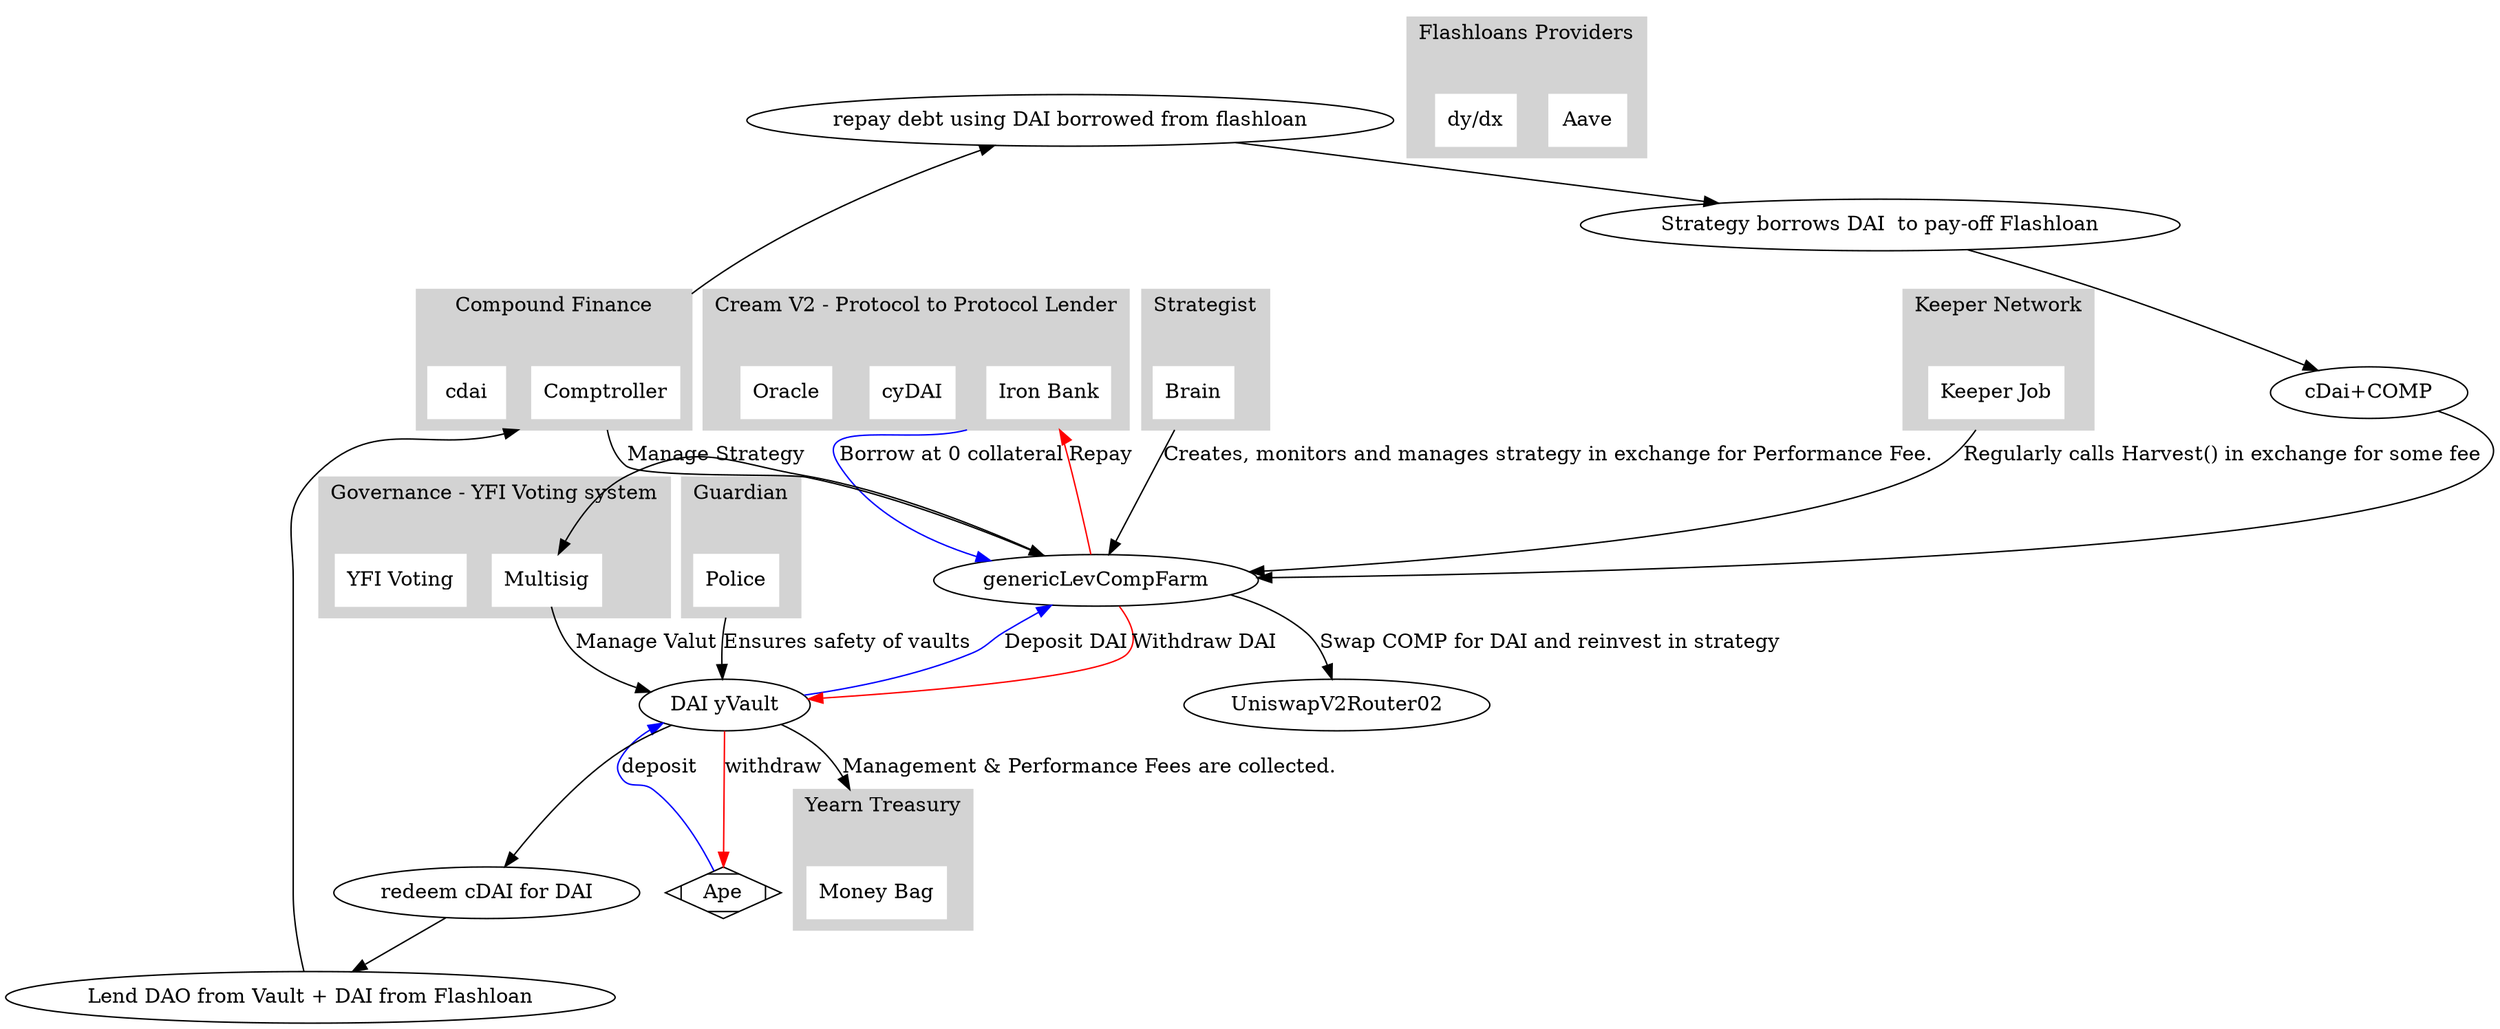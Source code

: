 digraph G {

  subgraph cluster_cream {
    style=filled;
    color=lightgrey;
    node [style=filled,color=white,shape=box];
    "Iron Bank";
    "cyDAI";
    "Oracle";
    label = "Cream V2 - Protocol to Protocol Lender";
  }

  subgraph cluster_governance{
    style=filled;
    color=lightgrey;
    node [style=filled,color=white,shape=box];
    "Multisig";
    "YFI Voting";
    label = "Governance - YFI Voting system";
  }

  subgraph cluster_flashloan_provider{
    style=filled;
    color=lightgrey;
    node [style=filled,color=white,shape=box];
    "Aave";
    "dy/dx";
    label = "Flashloans Providers";
  }

  subgraph cluster_compound{
    style=filled;
    color=lightgrey;
    node [style=filled,color=white,shape=box];
    "Comptroller";
    "cdai";
    label = "Compound Finance";
  }

  subgraph cluster_strategist{
    style=filled;
    color=lightgrey;
    node [style=filled,color=white,shape=box];
    "Brain"
    label = "Strategist";
  }

  subgraph cluster_keeper{
    style=filled;
    color=lightgrey;
    node [style=filled,color=white,shape=box];
    "Keeper Job"
    label = "Keeper Network";
  }

  subgraph cluster_treasury{
    style=filled;
    color=lightgrey;
    node [style=filled,color=white,shape=box];
    "Money Bag"
    label = "Yearn Treasury";
  }

  subgraph cluster_guardian{
    style=filled;
    color=lightgrey;
    node [style=filled,color=white,shape=box];
    "Police"
    label = "Guardian";
  }

  Ape -> "DAI yVault"  [color=blue] [label="deposit"];
  "DAI yVault" -> Ape  [color=red] [label="withdraw"];
  "DAI yVault" -> "genericLevCompFarm" [color=blue] [label="Deposit DAI"]
  "genericLevCompFarm" -> "DAI yVault" [color=red] [label="Withdraw DAI"]
  "Iron Bank" -> "genericLevCompFarm" [color=blue] [label="Borrow at 0 collateral"] [ltail=cluster_cream]
  "genericLevCompFarm" -> "Iron Bank" [color=red] [label="Repay"] [lhead=cluster_cream]
  "DAI yVault" -> "redeem cDAI for DAI" -> "Lend DAO from Vault + DAI from Flashloan" -> "Comptroller" [lhead=cluster_compound]
  "Comptroller" -> "repay debt using DAI borrowed from flashloan" -> "Strategy borrows DAI  to pay-off Flashloan" -> "cDai+COMP" -> "genericLevCompFarm" [ltail=cluster_compound]
  "Multisig" -> "DAI yVault" [label="Manage Valut"]
  "genericLevCompFarm" -> "Multisig" [label="Manage Strategy"]

  "Comptroller" -> "genericLevCompFarm" [ltail=cluster_compound]
  "Keeper Job" -> "genericLevCompFarm" [ltail=cluster_keeper] [label="Regularly calls Harvest() in exchange for some fee"]
  "Brain" -> "genericLevCompFarm" [ltail=cluster_strategist] [label="Creates, monitors and manages strategy in exchange for Performance Fee."]
  "DAI yVault" -> "Money Bag" [lhead=cluster_treasury] [label="Management & Performance Fees are collected."]
  "Police" -> "DAI yVault" [ltail=cluster_guardian] [label="Ensures safety of vaults"]
  "genericLevCompFarm" -> "UniswapV2Router02"  [label="Swap COMP for DAI and reinvest in strategy"] [lhead=cluster_cream]



  compound=true;
  Ape [shape=Mdiamond];

}
